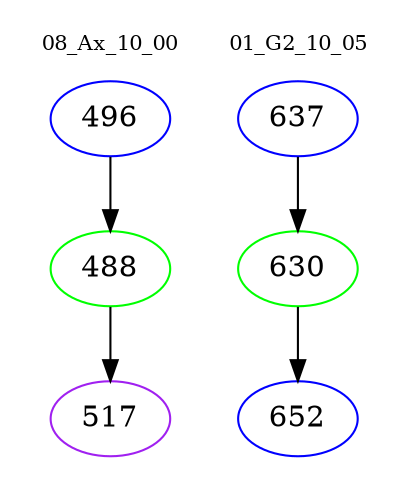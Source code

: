 digraph{
subgraph cluster_0 {
color = white
label = "08_Ax_10_00";
fontsize=10;
T0_496 [label="496", color="blue"]
T0_496 -> T0_488 [color="black"]
T0_488 [label="488", color="green"]
T0_488 -> T0_517 [color="black"]
T0_517 [label="517", color="purple"]
}
subgraph cluster_1 {
color = white
label = "01_G2_10_05";
fontsize=10;
T1_637 [label="637", color="blue"]
T1_637 -> T1_630 [color="black"]
T1_630 [label="630", color="green"]
T1_630 -> T1_652 [color="black"]
T1_652 [label="652", color="blue"]
}
}
